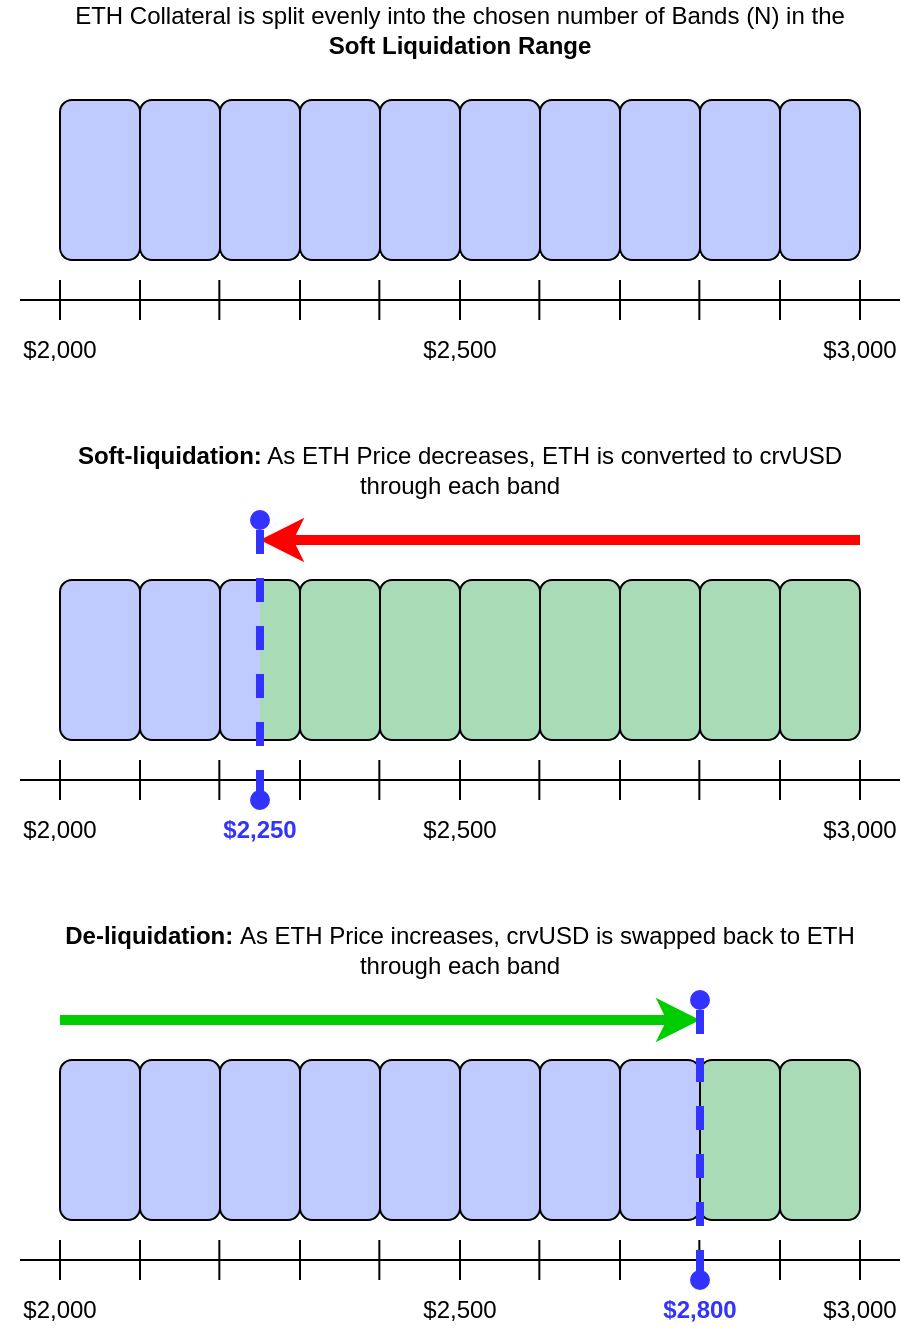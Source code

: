 <mxfile version="21.6.5" type="device">
  <diagram name="Page-1" id="78dirveUSqS-MREl94Aw">
    <mxGraphModel dx="1049" dy="741" grid="1" gridSize="10" guides="1" tooltips="1" connect="1" arrows="1" fold="1" page="1" pageScale="1" pageWidth="1060" pageHeight="2000" math="0" shadow="0">
      <root>
        <mxCell id="0" />
        <mxCell id="1" parent="0" />
        <mxCell id="VqPynspAsj5-SkHK0LfI-1" value="" style="rounded=1;whiteSpace=wrap;html=1;fillColor=#BFCAFF;strokeColor=default;" vertex="1" parent="1">
          <mxGeometry x="230" y="140" width="40" height="80" as="geometry" />
        </mxCell>
        <mxCell id="VqPynspAsj5-SkHK0LfI-2" value="" style="rounded=1;whiteSpace=wrap;html=1;fillColor=#BFCAFF;strokeColor=default;" vertex="1" parent="1">
          <mxGeometry x="270" y="140" width="40" height="80" as="geometry" />
        </mxCell>
        <mxCell id="VqPynspAsj5-SkHK0LfI-3" value="" style="rounded=1;whiteSpace=wrap;html=1;fillColor=#BFCAFF;strokeColor=default;" vertex="1" parent="1">
          <mxGeometry x="310" y="140" width="40" height="80" as="geometry" />
        </mxCell>
        <mxCell id="VqPynspAsj5-SkHK0LfI-4" value="" style="rounded=1;whiteSpace=wrap;html=1;fillColor=#BFCAFF;strokeColor=default;" vertex="1" parent="1">
          <mxGeometry x="350" y="140" width="40" height="80" as="geometry" />
        </mxCell>
        <mxCell id="VqPynspAsj5-SkHK0LfI-5" value="" style="rounded=1;whiteSpace=wrap;html=1;fillColor=#BFCAFF;strokeColor=default;" vertex="1" parent="1">
          <mxGeometry x="390" y="140" width="40" height="80" as="geometry" />
        </mxCell>
        <mxCell id="VqPynspAsj5-SkHK0LfI-6" value="" style="rounded=1;whiteSpace=wrap;html=1;fillColor=#BFCAFF;strokeColor=default;" vertex="1" parent="1">
          <mxGeometry x="430" y="140" width="40" height="80" as="geometry" />
        </mxCell>
        <mxCell id="VqPynspAsj5-SkHK0LfI-7" value="" style="rounded=1;whiteSpace=wrap;html=1;fillColor=#BFCAFF;strokeColor=default;" vertex="1" parent="1">
          <mxGeometry x="470" y="140" width="40" height="80" as="geometry" />
        </mxCell>
        <mxCell id="VqPynspAsj5-SkHK0LfI-8" value="" style="rounded=1;whiteSpace=wrap;html=1;fillColor=#BFCAFF;strokeColor=default;" vertex="1" parent="1">
          <mxGeometry x="510" y="140" width="40" height="80" as="geometry" />
        </mxCell>
        <mxCell id="VqPynspAsj5-SkHK0LfI-9" value="" style="rounded=1;whiteSpace=wrap;html=1;fillColor=#BFCAFF;strokeColor=default;" vertex="1" parent="1">
          <mxGeometry x="550" y="140" width="40" height="80" as="geometry" />
        </mxCell>
        <mxCell id="VqPynspAsj5-SkHK0LfI-10" value="" style="rounded=1;whiteSpace=wrap;html=1;fillColor=#BFCAFF;strokeColor=default;" vertex="1" parent="1">
          <mxGeometry x="590" y="140" width="40" height="80" as="geometry" />
        </mxCell>
        <mxCell id="VqPynspAsj5-SkHK0LfI-11" value="" style="endArrow=none;html=1;rounded=0;endFill=0;" edge="1" parent="1">
          <mxGeometry width="50" height="50" relative="1" as="geometry">
            <mxPoint x="210" y="240" as="sourcePoint" />
            <mxPoint x="650" y="240" as="targetPoint" />
          </mxGeometry>
        </mxCell>
        <mxCell id="VqPynspAsj5-SkHK0LfI-12" value="" style="endArrow=none;html=1;rounded=0;" edge="1" parent="1">
          <mxGeometry width="50" height="50" relative="1" as="geometry">
            <mxPoint x="230" y="250" as="sourcePoint" />
            <mxPoint x="230" y="230" as="targetPoint" />
          </mxGeometry>
        </mxCell>
        <mxCell id="VqPynspAsj5-SkHK0LfI-13" value="" style="endArrow=none;html=1;rounded=0;" edge="1" parent="1">
          <mxGeometry width="50" height="50" relative="1" as="geometry">
            <mxPoint x="270" y="250" as="sourcePoint" />
            <mxPoint x="270" y="230" as="targetPoint" />
          </mxGeometry>
        </mxCell>
        <mxCell id="VqPynspAsj5-SkHK0LfI-14" value="" style="endArrow=none;html=1;rounded=0;" edge="1" parent="1">
          <mxGeometry width="50" height="50" relative="1" as="geometry">
            <mxPoint x="309.67" y="250" as="sourcePoint" />
            <mxPoint x="309.67" y="230" as="targetPoint" />
          </mxGeometry>
        </mxCell>
        <mxCell id="VqPynspAsj5-SkHK0LfI-15" value="" style="endArrow=none;html=1;rounded=0;" edge="1" parent="1">
          <mxGeometry width="50" height="50" relative="1" as="geometry">
            <mxPoint x="350" y="250" as="sourcePoint" />
            <mxPoint x="350" y="230" as="targetPoint" />
          </mxGeometry>
        </mxCell>
        <mxCell id="VqPynspAsj5-SkHK0LfI-16" value="" style="endArrow=none;html=1;rounded=0;" edge="1" parent="1">
          <mxGeometry width="50" height="50" relative="1" as="geometry">
            <mxPoint x="389.67" y="250" as="sourcePoint" />
            <mxPoint x="389.67" y="230" as="targetPoint" />
          </mxGeometry>
        </mxCell>
        <mxCell id="VqPynspAsj5-SkHK0LfI-17" value="" style="endArrow=none;html=1;rounded=0;" edge="1" parent="1">
          <mxGeometry width="50" height="50" relative="1" as="geometry">
            <mxPoint x="430" y="250" as="sourcePoint" />
            <mxPoint x="430" y="230" as="targetPoint" />
          </mxGeometry>
        </mxCell>
        <mxCell id="VqPynspAsj5-SkHK0LfI-18" value="" style="endArrow=none;html=1;rounded=0;" edge="1" parent="1">
          <mxGeometry width="50" height="50" relative="1" as="geometry">
            <mxPoint x="469.67" y="250" as="sourcePoint" />
            <mxPoint x="469.67" y="230" as="targetPoint" />
          </mxGeometry>
        </mxCell>
        <mxCell id="VqPynspAsj5-SkHK0LfI-19" value="" style="endArrow=none;html=1;rounded=0;" edge="1" parent="1">
          <mxGeometry width="50" height="50" relative="1" as="geometry">
            <mxPoint x="510" y="250" as="sourcePoint" />
            <mxPoint x="510" y="230" as="targetPoint" />
          </mxGeometry>
        </mxCell>
        <mxCell id="VqPynspAsj5-SkHK0LfI-20" value="" style="endArrow=none;html=1;rounded=0;" edge="1" parent="1">
          <mxGeometry width="50" height="50" relative="1" as="geometry">
            <mxPoint x="549.67" y="250" as="sourcePoint" />
            <mxPoint x="549.67" y="230" as="targetPoint" />
          </mxGeometry>
        </mxCell>
        <mxCell id="VqPynspAsj5-SkHK0LfI-21" value="" style="endArrow=none;html=1;rounded=0;" edge="1" parent="1">
          <mxGeometry width="50" height="50" relative="1" as="geometry">
            <mxPoint x="590" y="250" as="sourcePoint" />
            <mxPoint x="590" y="230" as="targetPoint" />
          </mxGeometry>
        </mxCell>
        <mxCell id="VqPynspAsj5-SkHK0LfI-22" value="" style="endArrow=none;html=1;rounded=0;" edge="1" parent="1">
          <mxGeometry width="50" height="50" relative="1" as="geometry">
            <mxPoint x="630" y="250" as="sourcePoint" />
            <mxPoint x="630" y="230" as="targetPoint" />
          </mxGeometry>
        </mxCell>
        <mxCell id="VqPynspAsj5-SkHK0LfI-23" value="$2,000" style="text;html=1;strokeColor=none;fillColor=none;align=center;verticalAlign=middle;whiteSpace=wrap;rounded=0;" vertex="1" parent="1">
          <mxGeometry x="200" y="250" width="60" height="30" as="geometry" />
        </mxCell>
        <mxCell id="VqPynspAsj5-SkHK0LfI-24" value="$3,000" style="text;html=1;strokeColor=none;fillColor=none;align=center;verticalAlign=middle;whiteSpace=wrap;rounded=0;" vertex="1" parent="1">
          <mxGeometry x="600" y="250" width="60" height="30" as="geometry" />
        </mxCell>
        <mxCell id="VqPynspAsj5-SkHK0LfI-25" value="$2,500" style="text;html=1;strokeColor=none;fillColor=none;align=center;verticalAlign=middle;whiteSpace=wrap;rounded=0;" vertex="1" parent="1">
          <mxGeometry x="400" y="250" width="60" height="30" as="geometry" />
        </mxCell>
        <mxCell id="VqPynspAsj5-SkHK0LfI-27" value="" style="rounded=1;whiteSpace=wrap;html=1;fillColor=#BFCAFF;strokeColor=#000000;" vertex="1" parent="1">
          <mxGeometry x="230" y="380" width="40" height="80" as="geometry" />
        </mxCell>
        <mxCell id="VqPynspAsj5-SkHK0LfI-28" value="" style="rounded=1;whiteSpace=wrap;html=1;fillColor=#BFCAFF;strokeColor=#000000;" vertex="1" parent="1">
          <mxGeometry x="270" y="380" width="40" height="80" as="geometry" />
        </mxCell>
        <mxCell id="VqPynspAsj5-SkHK0LfI-29" value="" style="rounded=1;whiteSpace=wrap;html=1;fillColor=#A9DBB7;strokeColor=default;" vertex="1" parent="1">
          <mxGeometry x="470" y="380" width="40" height="80" as="geometry" />
        </mxCell>
        <mxCell id="VqPynspAsj5-SkHK0LfI-30" value="" style="rounded=1;whiteSpace=wrap;html=1;fillColor=#A9DBB7;strokeColor=default;" vertex="1" parent="1">
          <mxGeometry x="350" y="380" width="40" height="80" as="geometry" />
        </mxCell>
        <mxCell id="VqPynspAsj5-SkHK0LfI-31" value="" style="rounded=1;whiteSpace=wrap;html=1;fillColor=#A9DBB7;strokeColor=default;" vertex="1" parent="1">
          <mxGeometry x="390" y="380" width="40" height="80" as="geometry" />
        </mxCell>
        <mxCell id="VqPynspAsj5-SkHK0LfI-32" value="" style="rounded=1;whiteSpace=wrap;html=1;fillColor=#A9DBB7;strokeColor=default;" vertex="1" parent="1">
          <mxGeometry x="430" y="380" width="40" height="80" as="geometry" />
        </mxCell>
        <mxCell id="VqPynspAsj5-SkHK0LfI-34" value="" style="rounded=1;whiteSpace=wrap;html=1;fillColor=#A9DBB7;strokeColor=#000000;" vertex="1" parent="1">
          <mxGeometry x="510" y="380" width="40" height="80" as="geometry" />
        </mxCell>
        <mxCell id="VqPynspAsj5-SkHK0LfI-35" value="" style="rounded=1;whiteSpace=wrap;html=1;fillColor=#A9DBB7;strokeColor=#000000;" vertex="1" parent="1">
          <mxGeometry x="550" y="380" width="40" height="80" as="geometry" />
        </mxCell>
        <mxCell id="VqPynspAsj5-SkHK0LfI-36" value="" style="rounded=1;whiteSpace=wrap;html=1;fillColor=#A9DBB7;strokeColor=#000000;" vertex="1" parent="1">
          <mxGeometry x="590" y="380" width="40" height="80" as="geometry" />
        </mxCell>
        <mxCell id="VqPynspAsj5-SkHK0LfI-37" value="" style="endArrow=none;html=1;rounded=0;endFill=0;" edge="1" parent="1">
          <mxGeometry width="50" height="50" relative="1" as="geometry">
            <mxPoint x="210" y="480" as="sourcePoint" />
            <mxPoint x="650" y="480" as="targetPoint" />
          </mxGeometry>
        </mxCell>
        <mxCell id="VqPynspAsj5-SkHK0LfI-38" value="" style="endArrow=none;html=1;rounded=0;" edge="1" parent="1">
          <mxGeometry width="50" height="50" relative="1" as="geometry">
            <mxPoint x="230" y="490" as="sourcePoint" />
            <mxPoint x="230" y="470" as="targetPoint" />
          </mxGeometry>
        </mxCell>
        <mxCell id="VqPynspAsj5-SkHK0LfI-39" value="" style="endArrow=none;html=1;rounded=0;" edge="1" parent="1">
          <mxGeometry width="50" height="50" relative="1" as="geometry">
            <mxPoint x="270" y="490" as="sourcePoint" />
            <mxPoint x="270" y="470" as="targetPoint" />
          </mxGeometry>
        </mxCell>
        <mxCell id="VqPynspAsj5-SkHK0LfI-40" value="" style="endArrow=none;html=1;rounded=0;" edge="1" parent="1">
          <mxGeometry width="50" height="50" relative="1" as="geometry">
            <mxPoint x="309.67" y="490" as="sourcePoint" />
            <mxPoint x="309.67" y="470" as="targetPoint" />
          </mxGeometry>
        </mxCell>
        <mxCell id="VqPynspAsj5-SkHK0LfI-41" value="" style="endArrow=none;html=1;rounded=0;" edge="1" parent="1">
          <mxGeometry width="50" height="50" relative="1" as="geometry">
            <mxPoint x="350" y="490" as="sourcePoint" />
            <mxPoint x="350" y="470" as="targetPoint" />
          </mxGeometry>
        </mxCell>
        <mxCell id="VqPynspAsj5-SkHK0LfI-42" value="" style="endArrow=none;html=1;rounded=0;" edge="1" parent="1">
          <mxGeometry width="50" height="50" relative="1" as="geometry">
            <mxPoint x="389.67" y="490" as="sourcePoint" />
            <mxPoint x="389.67" y="470" as="targetPoint" />
          </mxGeometry>
        </mxCell>
        <mxCell id="VqPynspAsj5-SkHK0LfI-43" value="" style="endArrow=none;html=1;rounded=0;" edge="1" parent="1">
          <mxGeometry width="50" height="50" relative="1" as="geometry">
            <mxPoint x="430" y="490" as="sourcePoint" />
            <mxPoint x="430" y="470" as="targetPoint" />
          </mxGeometry>
        </mxCell>
        <mxCell id="VqPynspAsj5-SkHK0LfI-44" value="" style="endArrow=none;html=1;rounded=0;" edge="1" parent="1">
          <mxGeometry width="50" height="50" relative="1" as="geometry">
            <mxPoint x="469.67" y="490" as="sourcePoint" />
            <mxPoint x="469.67" y="470" as="targetPoint" />
          </mxGeometry>
        </mxCell>
        <mxCell id="VqPynspAsj5-SkHK0LfI-45" value="" style="endArrow=none;html=1;rounded=0;" edge="1" parent="1">
          <mxGeometry width="50" height="50" relative="1" as="geometry">
            <mxPoint x="510" y="490" as="sourcePoint" />
            <mxPoint x="510" y="470" as="targetPoint" />
          </mxGeometry>
        </mxCell>
        <mxCell id="VqPynspAsj5-SkHK0LfI-46" value="" style="endArrow=none;html=1;rounded=0;" edge="1" parent="1">
          <mxGeometry width="50" height="50" relative="1" as="geometry">
            <mxPoint x="549.67" y="490" as="sourcePoint" />
            <mxPoint x="549.67" y="470" as="targetPoint" />
          </mxGeometry>
        </mxCell>
        <mxCell id="VqPynspAsj5-SkHK0LfI-47" value="" style="endArrow=none;html=1;rounded=0;" edge="1" parent="1">
          <mxGeometry width="50" height="50" relative="1" as="geometry">
            <mxPoint x="590" y="490" as="sourcePoint" />
            <mxPoint x="590" y="470" as="targetPoint" />
          </mxGeometry>
        </mxCell>
        <mxCell id="VqPynspAsj5-SkHK0LfI-48" value="" style="endArrow=none;html=1;rounded=0;" edge="1" parent="1">
          <mxGeometry width="50" height="50" relative="1" as="geometry">
            <mxPoint x="630" y="490" as="sourcePoint" />
            <mxPoint x="630" y="470" as="targetPoint" />
          </mxGeometry>
        </mxCell>
        <mxCell id="VqPynspAsj5-SkHK0LfI-49" value="$2,000" style="text;html=1;strokeColor=none;fillColor=none;align=center;verticalAlign=middle;whiteSpace=wrap;rounded=0;" vertex="1" parent="1">
          <mxGeometry x="200" y="490" width="60" height="30" as="geometry" />
        </mxCell>
        <mxCell id="VqPynspAsj5-SkHK0LfI-50" value="$3,000" style="text;html=1;strokeColor=none;fillColor=none;align=center;verticalAlign=middle;whiteSpace=wrap;rounded=0;" vertex="1" parent="1">
          <mxGeometry x="600" y="490" width="60" height="30" as="geometry" />
        </mxCell>
        <mxCell id="VqPynspAsj5-SkHK0LfI-51" value="$2,500" style="text;html=1;strokeColor=none;fillColor=none;align=center;verticalAlign=middle;whiteSpace=wrap;rounded=0;" vertex="1" parent="1">
          <mxGeometry x="400" y="490" width="60" height="30" as="geometry" />
        </mxCell>
        <mxCell id="VqPynspAsj5-SkHK0LfI-52" value="" style="endArrow=classic;html=1;rounded=0;fillColor=#f8cecc;strokeColor=#FF0000;strokeWidth=5;" edge="1" parent="1">
          <mxGeometry width="50" height="50" relative="1" as="geometry">
            <mxPoint x="630" y="360" as="sourcePoint" />
            <mxPoint x="330" y="360" as="targetPoint" />
          </mxGeometry>
        </mxCell>
        <mxCell id="VqPynspAsj5-SkHK0LfI-70" value="" style="group" vertex="1" connectable="0" parent="1">
          <mxGeometry x="310" y="380" width="40" height="80.0" as="geometry" />
        </mxCell>
        <mxCell id="VqPynspAsj5-SkHK0LfI-68" value="" style="group" vertex="1" connectable="0" parent="VqPynspAsj5-SkHK0LfI-70">
          <mxGeometry width="40" height="80.0" as="geometry" />
        </mxCell>
        <mxCell id="VqPynspAsj5-SkHK0LfI-66" value="" style="group" vertex="1" connectable="0" parent="VqPynspAsj5-SkHK0LfI-68">
          <mxGeometry width="40" height="80" as="geometry" />
        </mxCell>
        <mxCell id="VqPynspAsj5-SkHK0LfI-64" value="" style="group" vertex="1" connectable="0" parent="VqPynspAsj5-SkHK0LfI-66">
          <mxGeometry width="40" height="80" as="geometry" />
        </mxCell>
        <mxCell id="VqPynspAsj5-SkHK0LfI-33" value="" style="rounded=1;whiteSpace=wrap;html=1;fillColor=#A9DBB7;strokeColor=default;arcSize=30;" vertex="1" parent="VqPynspAsj5-SkHK0LfI-64">
          <mxGeometry x="20" width="20" height="80" as="geometry" />
        </mxCell>
        <mxCell id="VqPynspAsj5-SkHK0LfI-54" value="" style="rounded=1;whiteSpace=wrap;html=1;fillColor=#BFCAFF;strokeColor=#000000;arcSize=30;" vertex="1" parent="VqPynspAsj5-SkHK0LfI-64">
          <mxGeometry width="20" height="80" as="geometry" />
        </mxCell>
        <mxCell id="VqPynspAsj5-SkHK0LfI-59" value="" style="rounded=0;whiteSpace=wrap;html=1;strokeColor=none;fillColor=#BFCAFF;" vertex="1" parent="VqPynspAsj5-SkHK0LfI-64">
          <mxGeometry x="10" width="10" height="80" as="geometry" />
        </mxCell>
        <mxCell id="VqPynspAsj5-SkHK0LfI-60" value="" style="rounded=0;whiteSpace=wrap;html=1;strokeColor=none;fillColor=#A9DBB7;" vertex="1" parent="VqPynspAsj5-SkHK0LfI-64">
          <mxGeometry x="20" width="10" height="80" as="geometry" />
        </mxCell>
        <mxCell id="VqPynspAsj5-SkHK0LfI-67" value="" style="endArrow=none;html=1;rounded=0;" edge="1" parent="VqPynspAsj5-SkHK0LfI-68">
          <mxGeometry width="50" height="50" relative="1" as="geometry">
            <mxPoint x="30" y="80.0" as="sourcePoint" />
            <mxPoint x="10" y="80.0" as="targetPoint" />
          </mxGeometry>
        </mxCell>
        <mxCell id="VqPynspAsj5-SkHK0LfI-69" value="" style="endArrow=none;html=1;rounded=0;" edge="1" parent="VqPynspAsj5-SkHK0LfI-70">
          <mxGeometry width="50" height="50" relative="1" as="geometry">
            <mxPoint x="30" as="sourcePoint" />
            <mxPoint x="10" as="targetPoint" />
          </mxGeometry>
        </mxCell>
        <mxCell id="VqPynspAsj5-SkHK0LfI-71" value="" style="endArrow=oval;dashed=1;html=1;strokeWidth=4;rounded=0;strokeColor=#3333FF;endFill=1;startArrow=oval;startFill=1;" edge="1" parent="1">
          <mxGeometry width="50" height="50" relative="1" as="geometry">
            <mxPoint x="330" y="490" as="sourcePoint" />
            <mxPoint x="330" y="350" as="targetPoint" />
          </mxGeometry>
        </mxCell>
        <mxCell id="VqPynspAsj5-SkHK0LfI-72" value="" style="rounded=1;whiteSpace=wrap;html=1;fillColor=#BFCAFF;strokeColor=#000000;" vertex="1" parent="1">
          <mxGeometry x="230" y="620" width="40" height="80" as="geometry" />
        </mxCell>
        <mxCell id="VqPynspAsj5-SkHK0LfI-73" value="" style="rounded=1;whiteSpace=wrap;html=1;fillColor=#BFCAFF;strokeColor=#000000;" vertex="1" parent="1">
          <mxGeometry x="270" y="620" width="40" height="80" as="geometry" />
        </mxCell>
        <mxCell id="VqPynspAsj5-SkHK0LfI-74" value="" style="rounded=1;whiteSpace=wrap;html=1;fillColor=#BFCAFF;strokeColor=default;" vertex="1" parent="1">
          <mxGeometry x="470" y="620" width="40" height="80" as="geometry" />
        </mxCell>
        <mxCell id="VqPynspAsj5-SkHK0LfI-75" value="" style="rounded=1;whiteSpace=wrap;html=1;fillColor=#BFCAFF;strokeColor=default;" vertex="1" parent="1">
          <mxGeometry x="350" y="620" width="40" height="80" as="geometry" />
        </mxCell>
        <mxCell id="VqPynspAsj5-SkHK0LfI-76" value="" style="rounded=1;whiteSpace=wrap;html=1;fillColor=#BFCAFF;strokeColor=default;" vertex="1" parent="1">
          <mxGeometry x="390" y="620" width="40" height="80" as="geometry" />
        </mxCell>
        <mxCell id="VqPynspAsj5-SkHK0LfI-77" value="" style="rounded=1;whiteSpace=wrap;html=1;fillColor=#BFCAFF;strokeColor=default;" vertex="1" parent="1">
          <mxGeometry x="430" y="620" width="40" height="80" as="geometry" />
        </mxCell>
        <mxCell id="VqPynspAsj5-SkHK0LfI-78" value="" style="rounded=1;whiteSpace=wrap;html=1;fillColor=#BFCAFF;strokeColor=default;" vertex="1" parent="1">
          <mxGeometry x="510" y="620" width="40" height="80" as="geometry" />
        </mxCell>
        <mxCell id="VqPynspAsj5-SkHK0LfI-79" value="" style="rounded=1;whiteSpace=wrap;html=1;fillColor=#BFCAFF;strokeColor=default;" vertex="1" parent="1">
          <mxGeometry x="310" y="620" width="40" height="80" as="geometry" />
        </mxCell>
        <mxCell id="VqPynspAsj5-SkHK0LfI-80" value="" style="rounded=1;whiteSpace=wrap;html=1;fillColor=#A9DBB7;strokeColor=#000000;" vertex="1" parent="1">
          <mxGeometry x="590" y="620" width="40" height="80" as="geometry" />
        </mxCell>
        <mxCell id="VqPynspAsj5-SkHK0LfI-81" value="" style="endArrow=none;html=1;rounded=0;endFill=0;" edge="1" parent="1">
          <mxGeometry width="50" height="50" relative="1" as="geometry">
            <mxPoint x="210" y="720" as="sourcePoint" />
            <mxPoint x="650" y="720" as="targetPoint" />
          </mxGeometry>
        </mxCell>
        <mxCell id="VqPynspAsj5-SkHK0LfI-82" value="" style="endArrow=none;html=1;rounded=0;" edge="1" parent="1">
          <mxGeometry width="50" height="50" relative="1" as="geometry">
            <mxPoint x="230" y="730" as="sourcePoint" />
            <mxPoint x="230" y="710" as="targetPoint" />
          </mxGeometry>
        </mxCell>
        <mxCell id="VqPynspAsj5-SkHK0LfI-83" value="" style="endArrow=none;html=1;rounded=0;" edge="1" parent="1">
          <mxGeometry width="50" height="50" relative="1" as="geometry">
            <mxPoint x="270" y="730" as="sourcePoint" />
            <mxPoint x="270" y="710" as="targetPoint" />
          </mxGeometry>
        </mxCell>
        <mxCell id="VqPynspAsj5-SkHK0LfI-84" value="" style="endArrow=none;html=1;rounded=0;" edge="1" parent="1">
          <mxGeometry width="50" height="50" relative="1" as="geometry">
            <mxPoint x="309.67" y="730" as="sourcePoint" />
            <mxPoint x="309.67" y="710" as="targetPoint" />
          </mxGeometry>
        </mxCell>
        <mxCell id="VqPynspAsj5-SkHK0LfI-85" value="" style="endArrow=none;html=1;rounded=0;" edge="1" parent="1">
          <mxGeometry width="50" height="50" relative="1" as="geometry">
            <mxPoint x="350" y="730" as="sourcePoint" />
            <mxPoint x="350" y="710" as="targetPoint" />
          </mxGeometry>
        </mxCell>
        <mxCell id="VqPynspAsj5-SkHK0LfI-86" value="" style="endArrow=none;html=1;rounded=0;" edge="1" parent="1">
          <mxGeometry width="50" height="50" relative="1" as="geometry">
            <mxPoint x="389.67" y="730" as="sourcePoint" />
            <mxPoint x="389.67" y="710" as="targetPoint" />
          </mxGeometry>
        </mxCell>
        <mxCell id="VqPynspAsj5-SkHK0LfI-87" value="" style="endArrow=none;html=1;rounded=0;" edge="1" parent="1">
          <mxGeometry width="50" height="50" relative="1" as="geometry">
            <mxPoint x="430" y="730" as="sourcePoint" />
            <mxPoint x="430" y="710" as="targetPoint" />
          </mxGeometry>
        </mxCell>
        <mxCell id="VqPynspAsj5-SkHK0LfI-88" value="" style="endArrow=none;html=1;rounded=0;" edge="1" parent="1">
          <mxGeometry width="50" height="50" relative="1" as="geometry">
            <mxPoint x="469.67" y="730" as="sourcePoint" />
            <mxPoint x="469.67" y="710" as="targetPoint" />
          </mxGeometry>
        </mxCell>
        <mxCell id="VqPynspAsj5-SkHK0LfI-89" value="" style="endArrow=none;html=1;rounded=0;" edge="1" parent="1">
          <mxGeometry width="50" height="50" relative="1" as="geometry">
            <mxPoint x="510" y="730" as="sourcePoint" />
            <mxPoint x="510" y="710" as="targetPoint" />
          </mxGeometry>
        </mxCell>
        <mxCell id="VqPynspAsj5-SkHK0LfI-90" value="" style="endArrow=none;html=1;rounded=0;" edge="1" parent="1">
          <mxGeometry width="50" height="50" relative="1" as="geometry">
            <mxPoint x="549.67" y="730" as="sourcePoint" />
            <mxPoint x="549.67" y="710" as="targetPoint" />
          </mxGeometry>
        </mxCell>
        <mxCell id="VqPynspAsj5-SkHK0LfI-91" value="" style="endArrow=none;html=1;rounded=0;" edge="1" parent="1">
          <mxGeometry width="50" height="50" relative="1" as="geometry">
            <mxPoint x="590" y="730" as="sourcePoint" />
            <mxPoint x="590" y="710" as="targetPoint" />
          </mxGeometry>
        </mxCell>
        <mxCell id="VqPynspAsj5-SkHK0LfI-92" value="" style="endArrow=none;html=1;rounded=0;" edge="1" parent="1">
          <mxGeometry width="50" height="50" relative="1" as="geometry">
            <mxPoint x="630" y="730" as="sourcePoint" />
            <mxPoint x="630" y="710" as="targetPoint" />
          </mxGeometry>
        </mxCell>
        <mxCell id="VqPynspAsj5-SkHK0LfI-93" value="$2,000" style="text;html=1;strokeColor=none;fillColor=none;align=center;verticalAlign=middle;whiteSpace=wrap;rounded=0;" vertex="1" parent="1">
          <mxGeometry x="200" y="730" width="60" height="30" as="geometry" />
        </mxCell>
        <mxCell id="VqPynspAsj5-SkHK0LfI-94" value="$3,000" style="text;html=1;strokeColor=none;fillColor=none;align=center;verticalAlign=middle;whiteSpace=wrap;rounded=0;" vertex="1" parent="1">
          <mxGeometry x="600" y="730" width="60" height="30" as="geometry" />
        </mxCell>
        <mxCell id="VqPynspAsj5-SkHK0LfI-95" value="$2,500" style="text;html=1;strokeColor=none;fillColor=none;align=center;verticalAlign=middle;whiteSpace=wrap;rounded=0;" vertex="1" parent="1">
          <mxGeometry x="400" y="730" width="60" height="30" as="geometry" />
        </mxCell>
        <mxCell id="VqPynspAsj5-SkHK0LfI-96" value="" style="endArrow=none;html=1;rounded=0;fillColor=#f8cecc;strokeColor=#00CC00;strokeWidth=5;startArrow=classic;startFill=1;endFill=0;" edge="1" parent="1">
          <mxGeometry width="50" height="50" relative="1" as="geometry">
            <mxPoint x="550" y="600" as="sourcePoint" />
            <mxPoint x="230" y="600" as="targetPoint" />
          </mxGeometry>
        </mxCell>
        <mxCell id="VqPynspAsj5-SkHK0LfI-108" value="" style="rounded=1;whiteSpace=wrap;html=1;fillColor=#A9DBB7;strokeColor=#000000;" vertex="1" parent="1">
          <mxGeometry x="550" y="620" width="40" height="80" as="geometry" />
        </mxCell>
        <mxCell id="VqPynspAsj5-SkHK0LfI-110" value="ETH Collateral is split evenly into the chosen number of Bands (N) in the &lt;b&gt;Soft Liquidation Range&lt;/b&gt;" style="text;html=1;strokeColor=none;fillColor=none;align=center;verticalAlign=middle;whiteSpace=wrap;rounded=0;" vertex="1" parent="1">
          <mxGeometry x="230" y="90" width="400" height="30" as="geometry" />
        </mxCell>
        <mxCell id="VqPynspAsj5-SkHK0LfI-111" value="&lt;b&gt;Soft-liquidation:&lt;/b&gt; As ETH Price decreases, ETH is converted to crvUSD through each band" style="text;html=1;strokeColor=none;fillColor=none;align=center;verticalAlign=middle;whiteSpace=wrap;rounded=0;" vertex="1" parent="1">
          <mxGeometry x="230" y="310" width="400" height="30" as="geometry" />
        </mxCell>
        <mxCell id="VqPynspAsj5-SkHK0LfI-112" value="&lt;b&gt;De-liquidation: &lt;/b&gt;As ETH Price increases, crvUSD is swapped back to ETH through each band" style="text;html=1;strokeColor=none;fillColor=none;align=center;verticalAlign=middle;whiteSpace=wrap;rounded=0;" vertex="1" parent="1">
          <mxGeometry x="230" y="550" width="400" height="30" as="geometry" />
        </mxCell>
        <mxCell id="VqPynspAsj5-SkHK0LfI-113" value="$2,250" style="text;html=1;strokeColor=none;fillColor=none;align=center;verticalAlign=middle;whiteSpace=wrap;rounded=0;fontColor=#3333FF;fontStyle=1" vertex="1" parent="1">
          <mxGeometry x="300" y="490" width="60" height="30" as="geometry" />
        </mxCell>
        <mxCell id="VqPynspAsj5-SkHK0LfI-114" value="" style="endArrow=oval;dashed=1;html=1;strokeWidth=4;rounded=0;strokeColor=#3333FF;endFill=1;startArrow=oval;startFill=1;" edge="1" parent="1">
          <mxGeometry width="50" height="50" relative="1" as="geometry">
            <mxPoint x="550" y="730" as="sourcePoint" />
            <mxPoint x="550" y="590" as="targetPoint" />
          </mxGeometry>
        </mxCell>
        <mxCell id="VqPynspAsj5-SkHK0LfI-115" value="$2,800" style="text;html=1;strokeColor=none;fillColor=none;align=center;verticalAlign=middle;whiteSpace=wrap;rounded=0;fontColor=#3333FF;fontStyle=1" vertex="1" parent="1">
          <mxGeometry x="520" y="730" width="60" height="30" as="geometry" />
        </mxCell>
      </root>
    </mxGraphModel>
  </diagram>
</mxfile>
